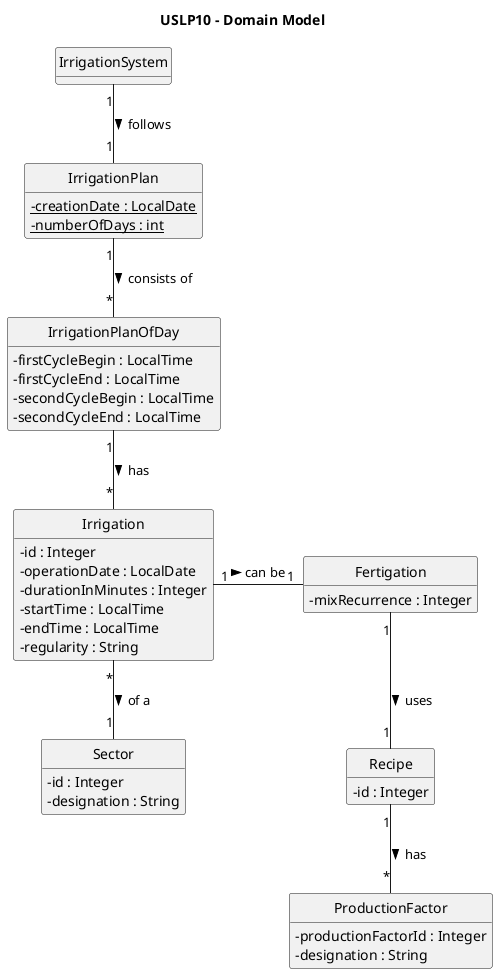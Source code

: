 @startuml

skinparam monochrome true
skinparam packageStyle rectangle
skinparam shadowing false
skinparam classAttributeIconSize 0
skinparam linetype polyline

hide circle
hide methods

title USLP10 - Domain Model

class Irrigation {
    - id : Integer
    - operationDate : LocalDate
    - durationInMinutes : Integer
    - startTime : LocalTime
    - endTime : LocalTime
    - regularity : String
}

class Fertigation {
    - mixRecurrence : Integer
}

class Recipe {
    - id : Integer
}

class ProductionFactor {
    - productionFactorId : Integer
    - designation : String
}

class IrrigationSystem {
}

class IrrigationPlan {
    - {static} creationDate : LocalDate
    - {static} numberOfDays : int
}

class IrrigationPlanOfDay {
    - firstCycleBegin : LocalTime
    - firstCycleEnd : LocalTime
    - secondCycleBegin : LocalTime
    - secondCycleEnd : LocalTime
}

class Sector {
    - id : Integer
    - designation : String
}

IrrigationSystem "1" -- "1" IrrigationPlan : follows >
IrrigationPlan "1" -- "*" IrrigationPlanOfDay : consists of >
IrrigationPlanOfDay "1" -- "*" Irrigation : has >
Irrigation "1" - "1" Fertigation : can be >
Fertigation "1" -- "1" Recipe : uses >
Recipe "1" -- "*" ProductionFactor : has >
Irrigation "*" -- "1" Sector : of a >

@enduml